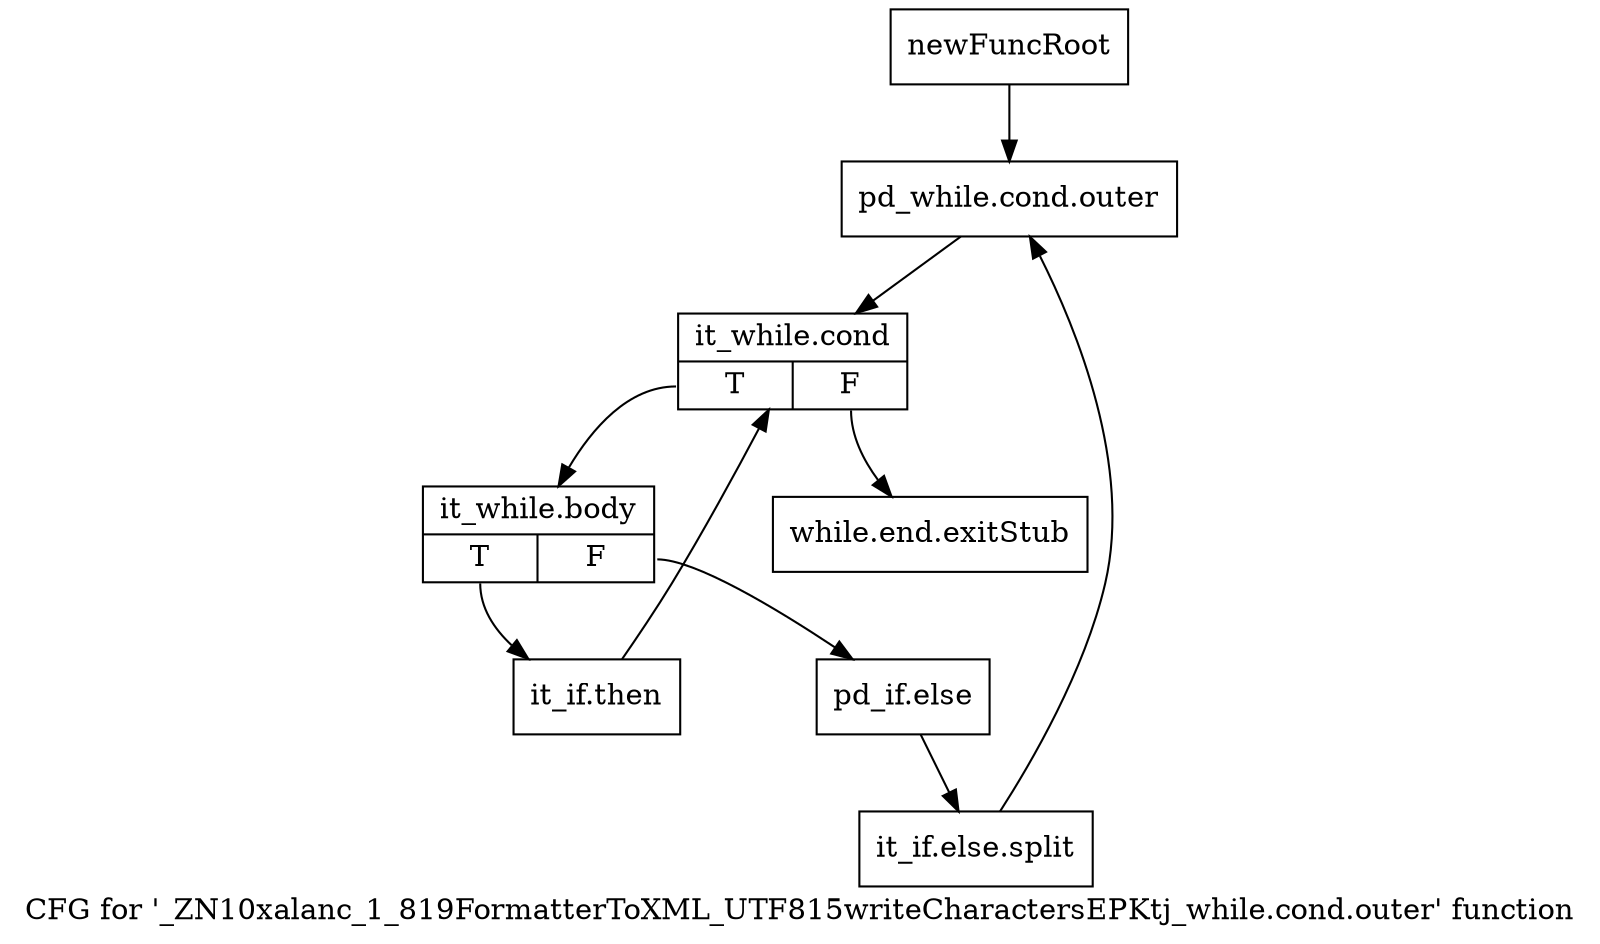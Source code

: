 digraph "CFG for '_ZN10xalanc_1_819FormatterToXML_UTF815writeCharactersEPKtj_while.cond.outer' function" {
	label="CFG for '_ZN10xalanc_1_819FormatterToXML_UTF815writeCharactersEPKtj_while.cond.outer' function";

	Node0x9d7f530 [shape=record,label="{newFuncRoot}"];
	Node0x9d7f530 -> Node0x9dc6830;
	Node0x9dc67e0 [shape=record,label="{while.end.exitStub}"];
	Node0x9dc6830 [shape=record,label="{pd_while.cond.outer}"];
	Node0x9dc6830 -> Node0x9dc6880;
	Node0x9dc6880 [shape=record,label="{it_while.cond|{<s0>T|<s1>F}}"];
	Node0x9dc6880:s0 -> Node0x9dc68d0;
	Node0x9dc6880:s1 -> Node0x9dc67e0;
	Node0x9dc68d0 [shape=record,label="{it_while.body|{<s0>T|<s1>F}}"];
	Node0x9dc68d0:s0 -> Node0x9dc6970;
	Node0x9dc68d0:s1 -> Node0x9dc6920;
	Node0x9dc6920 [shape=record,label="{pd_if.else}"];
	Node0x9dc6920 -> Node0xd036f60;
	Node0xd036f60 [shape=record,label="{it_if.else.split}"];
	Node0xd036f60 -> Node0x9dc6830;
	Node0x9dc6970 [shape=record,label="{it_if.then}"];
	Node0x9dc6970 -> Node0x9dc6880;
}
